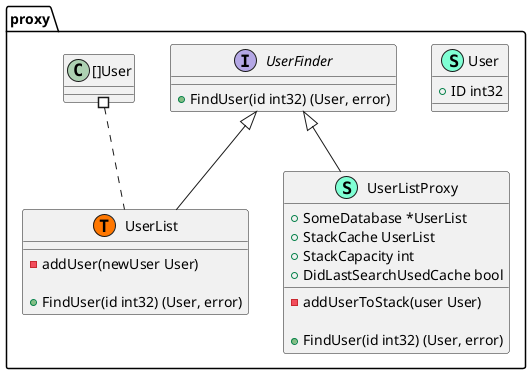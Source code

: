 @startuml
namespace proxy {
    class User << (S,Aquamarine) >> {
        + ID int32

    }
    interface UserFinder  {
        + FindUser(id int32) (User, error)

    }
    class UserList << (S,Aquamarine) >> {
        - addUser(newUser User) 

        + FindUser(id int32) (User, error)

    }
    class UserListProxy << (S,Aquamarine) >> {
        + SomeDatabase *UserList
        + StackCache UserList
        + StackCapacity int
        + DidLastSearchUsedCache bool

        - addUserToStack(user User) 

        + FindUser(id int32) (User, error)

    }
    class proxy.UserList << (T, #FF7700) >>  {
    }
}

"proxy.UserFinder" <|-- "proxy.UserList"
"proxy.UserFinder" <|-- "proxy.UserListProxy"

"proxy.[]User" #.. "proxy.UserList"
@enduml
